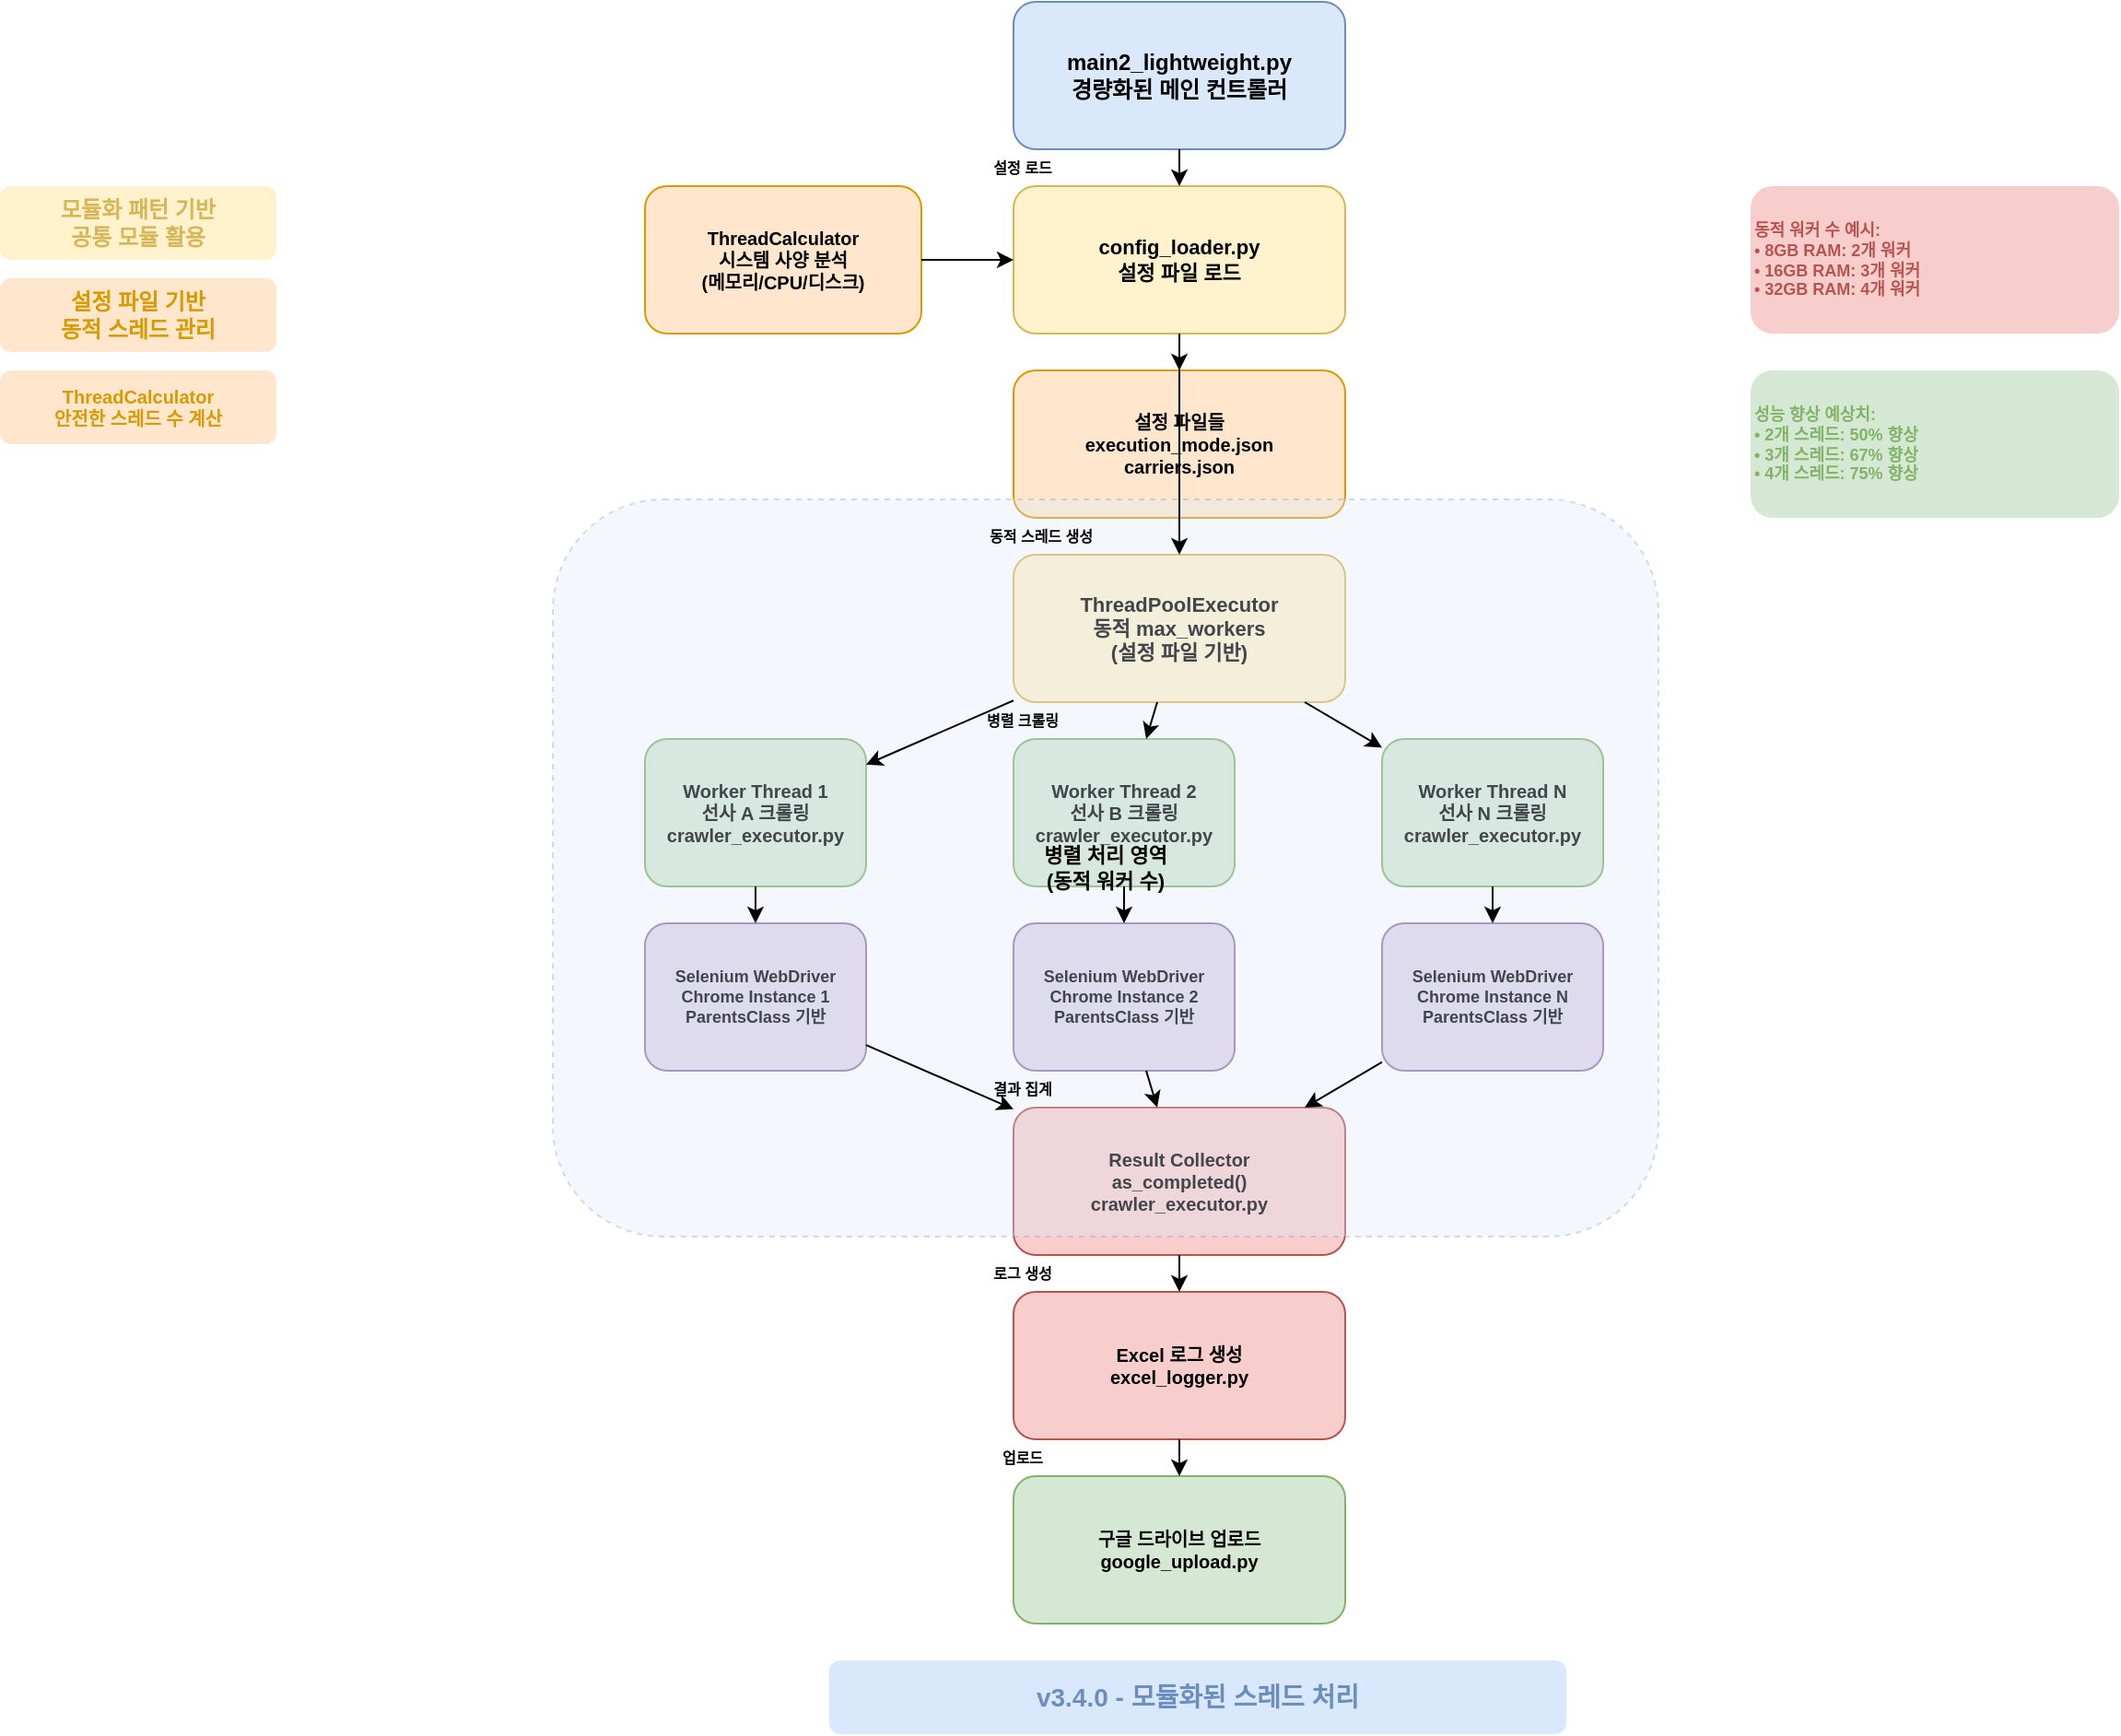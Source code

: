<?xml version="1.0" encoding="UTF-8"?>
<mxfile version="22.1.16" type="device">
  <diagram name="Threading_Architecture_v3.4.0" id="threading">
    <mxGraphModel dx="1422" dy="794" grid="1" gridSize="10" guides="1" tooltips="1" connect="1" arrows="1" fold="1" page="1" pageScale="1" pageWidth="1400" pageHeight="1000" math="0" shadow="0">
      <root>
        <mxCell id="0" />
        <mxCell id="1" parent="0" />
        
        <!-- 메인 컨트롤러 -->
        <mxCell id="main" value="main2_lightweight.py&#xa;경량화된 메인 컨트롤러" style="rounded=1;whiteSpace=wrap;html=1;fillColor=#dae8fc;strokeColor=#6c8ebf;fontSize=12;fontStyle=1;" vertex="1" parent="1">
          <mxGeometry x="600" y="50" width="180" height="80" as="geometry" />
        </mxCell>
        
        <!-- 설정 로더 -->
        <mxCell id="config_loader" value="config_loader.py&#xa;설정 파일 로드" style="rounded=1;whiteSpace=wrap;html=1;fillColor=#fff2cc;strokeColor=#d6b656;fontSize=11;fontStyle=1;" vertex="1" parent="1">
          <mxGeometry x="600" y="150" width="180" height="80" as="geometry" />
        </mxCell>
        
        <!-- 설정 파일들 -->
        <mxCell id="config_files" value="설정 파일들&#xa;execution_mode.json&#xa;carriers.json" style="rounded=1;whiteSpace=wrap;html=1;fillColor=#ffe6cc;strokeColor=#d79b00;fontSize=10;fontStyle=1;" vertex="1" parent="1">
          <mxGeometry x="600" y="250" width="180" height="80" as="geometry" />
        </mxCell>
        
        <!-- 스레드 계산기 -->
        <mxCell id="calc" value="ThreadCalculator&#xa;시스템 사양 분석&#xa;(메모리/CPU/디스크)" style="rounded=1;whiteSpace=wrap;html=1;fillColor=#ffe6cc;strokeColor=#d79b00;fontSize=10;fontStyle=1;" vertex="1" parent="1">
          <mxGeometry x="400" y="150" width="150" height="80" as="geometry" />
        </mxCell>
        
        <!-- 동적 스레드 풀 -->
        <mxCell id="pool" value="ThreadPoolExecutor&#xa;동적 max_workers&#xa;(설정 파일 기반)" style="rounded=1;whiteSpace=wrap;html=1;fillColor=#fff2cc;strokeColor=#d6b656;fontSize=11;fontStyle=1;" vertex="1" parent="1">
          <mxGeometry x="600" y="350" width="180" height="80" as="geometry" />
        </mxCell>
        
        <!-- 워커 스레드들 (동적) -->
        <mxCell id="worker1" value="Worker Thread 1&#xa;선사 A 크롤링&#xa;crawler_executor.py" style="rounded=1;whiteSpace=wrap;html=1;fillColor=#d5e8d4;strokeColor=#82b366;fontSize=10;fontStyle=1;" vertex="1" parent="1">
          <mxGeometry x="400" y="450" width="120" height="80" as="geometry" />
        </mxCell>
        
        <mxCell id="worker2" value="Worker Thread 2&#xa;선사 B 크롤링&#xa;crawler_executor.py" style="rounded=1;whiteSpace=wrap;html=1;fillColor=#d5e8d4;strokeColor=#82b366;fontSize=10;fontStyle=1;" vertex="1" parent="1">
          <mxGeometry x="600" y="450" width="120" height="80" as="geometry" />
        </mxCell>
        
        <mxCell id="worker3" value="Worker Thread N&#xa;선사 N 크롤링&#xa;crawler_executor.py" style="rounded=1;whiteSpace=wrap;html=1;fillColor=#d5e8d4;strokeColor=#82b366;fontSize=10;fontStyle=1;" vertex="1" parent="1">
          <mxGeometry x="800" y="450" width="120" height="80" as="geometry" />
        </mxCell>
        
        <!-- 크롤러 인스턴스들 -->
        <mxCell id="crawler1" value="Selenium WebDriver&#xa;Chrome Instance 1&#xa;ParentsClass 기반" style="rounded=1;whiteSpace=wrap;html=1;fillColor=#e1d5e7;strokeColor=#9673a6;fontSize=9;fontStyle=1;" vertex="1" parent="1">
          <mxGeometry x="400" y="550" width="120" height="80" as="geometry" />
        </mxCell>
        
        <mxCell id="crawler2" value="Selenium WebDriver&#xa;Chrome Instance 2&#xa;ParentsClass 기반" style="rounded=1;whiteSpace=wrap;html=1;fillColor=#e1d5e7;strokeColor=#9673a6;fontSize=9;fontStyle=1;" vertex="1" parent="1">
          <mxGeometry x="600" y="550" width="120" height="80" as="geometry" />
        </mxCell>
        
        <mxCell id="crawler3" value="Selenium WebDriver&#xa;Chrome Instance N&#xa;ParentsClass 기반" style="rounded=1;whiteSpace=wrap;html=1;fillColor=#e1d5e7;strokeColor=#9673a6;fontSize=9;fontStyle=1;" vertex="1" parent="1">
          <mxGeometry x="800" y="550" width="120" height="80" as="geometry" />
        </mxCell>
        
        <!-- 결과 수집 -->
        <mxCell id="collector" value="Result Collector&#xa;as_completed()&#xa;crawler_executor.py" style="rounded=1;whiteSpace=wrap;html=1;fillColor=#f8cecc;strokeColor=#b85450;fontSize=10;fontStyle=1;" vertex="1" parent="1">
          <mxGeometry x="600" y="650" width="180" height="80" as="geometry" />
        </mxCell>
        
        <!-- 엑셀 로그 -->
        <mxCell id="excel_log" value="Excel 로그 생성&#xa;excel_logger.py" style="rounded=1;whiteSpace=wrap;html=1;fillColor=#f8cecc;strokeColor=#b85450;fontSize=10;fontStyle=1;" vertex="1" parent="1">
          <mxGeometry x="600" y="750" width="180" height="80" as="geometry" />
        </mxCell>
        
        <!-- 구글 업로드 -->
        <mxCell id="google_upload" value="구글 드라이브 업로드&#xa;google_upload.py" style="rounded=1;whiteSpace=wrap;html=1;fillColor=#d5e8d4;strokeColor=#82b366;fontSize=10;fontStyle=1;" vertex="1" parent="1">
          <mxGeometry x="600" y="850" width="180" height="80" as="geometry" />
        </mxCell>
        
        <!-- 병렬 처리 영역 표시 -->
        <mxCell id="parallel_area" value="병렬 처리 영역&#xa;(동적 워커 수)" style="rounded=1;whiteSpace=wrap;html=1;fillColor=#dae8fc;strokeColor=#6c8ebf;fontSize=11;fontStyle=1;dashed=1;opacity=30;" vertex="1" parent="1">
          <mxGeometry x="350" y="320" width="600" height="400" as="geometry" />
        </mxCell>
        
        <!-- 연결선들 -->
        <mxCell id="edge1" edge="1" parent="1" source="main" target="config_loader">
          <mxGeometry relative="1" as="geometry" />
        </mxCell>
        
        <mxCell id="edge2" edge="1" parent="1" source="config_loader" target="config_files">
          <mxGeometry relative="1" as="geometry" />
        </mxCell>
        
        <mxCell id="edge3" edge="1" parent="1" source="calc" target="config_loader">
          <mxGeometry relative="1" as="geometry" />
        </mxCell>
        
        <mxCell id="edge4" edge="1" parent="1" source="config_loader" target="pool">
          <mxGeometry relative="1" as="geometry" />
        </mxCell>
        
        <mxCell id="edge5" edge="1" parent="1" source="pool" target="worker1">
          <mxGeometry relative="1" as="geometry" />
        </mxCell>
        
        <mxCell id="edge6" edge="1" parent="1" source="pool" target="worker2">
          <mxGeometry relative="1" as="geometry" />
        </mxCell>
        
        <mxCell id="edge7" edge="1" parent="1" source="pool" target="worker3">
          <mxGeometry relative="1" as="geometry" />
        </mxCell>
        
        <mxCell id="edge8" edge="1" parent="1" source="worker1" target="crawler1">
          <mxGeometry relative="1" as="geometry" />
        </mxCell>
        
        <mxCell id="edge9" edge="1" parent="1" source="worker2" target="crawler2">
          <mxGeometry relative="1" as="geometry" />
        </mxCell>
        
        <mxCell id="edge10" edge="1" parent="1" source="worker3" target="crawler3">
          <mxGeometry relative="1" as="geometry" />
        </mxCell>
        
        <mxCell id="edge11" edge="1" parent="1" source="crawler1" target="collector">
          <mxGeometry relative="1" as="geometry" />
        </mxCell>
        
        <mxCell id="edge12" edge="1" parent="1" source="crawler2" target="collector">
          <mxGeometry relative="1" as="geometry" />
        </mxCell>
        
        <mxCell id="edge13" edge="1" parent="1" source="crawler3" target="collector">
          <mxGeometry relative="1" as="geometry" />
        </mxCell>
        
        <mxCell id="edge14" edge="1" parent="1" source="collector" target="excel_log">
          <mxGeometry relative="1" as="geometry" />
        </mxCell>
        
        <mxCell id="edge15" edge="1" parent="1" source="excel_log" target="google_upload">
          <mxGeometry relative="1" as="geometry" />
        </mxCell>
        
        <!-- 레이블들 -->
        <mxCell id="label1" value="설정 로드" style="text;html=1;strokeColor=none;fillColor=none;align=center;verticalAlign=middle;whiteSpace=wrap;rounded=0;fontSize=8;fontStyle=1;" vertex="1" parent="1">
          <mxGeometry x="575" y="130" width="60" height="20" as="geometry" />
        </mxCell>
        
        <mxCell id="label2" value="동적 스레드 생성" style="text;html=1;strokeColor=none;fillColor=none;align=center;verticalAlign=middle;whiteSpace=wrap;rounded=0;fontSize=8;fontStyle=1;" vertex="1" parent="1">
          <mxGeometry x="575" y="330" width="80" height="20" as="geometry" />
        </mxCell>
        
        <mxCell id="label3" value="병렬 크롤링" style="text;html=1;strokeColor=none;fillColor=none;align=center;verticalAlign=middle;whiteSpace=wrap;rounded=0;fontSize=8;fontStyle=1;" vertex="1" parent="1">
          <mxGeometry x="575" y="430" width="60" height="20" as="geometry" />
        </mxCell>
        
        <mxCell id="label4" value="결과 집계" style="text:html=1;strokeColor=none;fillColor=none;align=center;verticalAlign=middle;whiteSpace=wrap;rounded=0;fontSize=8;fontStyle=1;" vertex="1" parent="1">
          <mxGeometry x="575" y="630" width="60" height="20" as="geometry" />
        </mxCell>
        
        <mxCell id="label5" value="로그 생성" style="text;html=1;strokeColor=none;fillColor=none;align=center;verticalAlign=middle;whiteSpace=wrap;rounded=0;fontSize=8;fontStyle=1;" vertex="1" parent="1">
          <mxGeometry x="575" y="730" width="60" height="20" as="geometry" />
        </mxCell>
        
        <mxCell id="label6" value="업로드" style="text;html=1;strokeColor=none;fillColor=none;align=center;verticalAlign=middle;whiteSpace=wrap;rounded=0;fontSize=8;fontStyle=1;" vertex="1" parent="1">
          <mxGeometry x="575" y="830" width="60" height="20" as="geometry" />
        </mxCell>
        
        <!-- 모듈화 패턴 표시 -->
        <mxCell id="module_label" value="모듈화 패턴 기반&#xa;공통 모듈 활용" style="text;html=1;strokeColor=none;fillColor=#fff2cc;align=center;verticalAlign=middle;whiteSpace=wrap;rounded=1;fontSize=12;fontStyle=1;fontColor=#d6b656;" vertex="1" parent="1">
          <mxGeometry x="50" y="150" width="150" height="40" as="geometry" />
        </mxCell>
        
        <!-- 설정 파일 기반 표시 -->
        <mxCell id="config_label" value="설정 파일 기반&#xa;동적 스레드 관리" style="text;html=1;strokeColor=none;fillColor=#ffe6cc;align=center;verticalAlign=middle;whiteSpace=wrap;rounded=1;fontSize=12;fontStyle=1;fontColor=#d79b00;" vertex="1" parent="1">
          <mxGeometry x="50" y="200" width="150" height="40" as="geometry" />
        </mxCell>
        
        <!-- 안전성 표시 -->
        <mxCell id="safety_label" value="ThreadCalculator&#xa;안전한 스레드 수 계산" style="text;html=1;strokeColor=none;fillColor=#ffe6cc;align=center;verticalAlign=middle;whiteSpace=wrap;rounded=1;fontSize=10;fontStyle=1;fontColor=#d79b00;" vertex="1" parent="1">
          <mxGeometry x="50" y="250" width="150" height="40" as="geometry" />
        </mxCell>
        
        <!-- 버전 정보 -->
        <mxCell id="version" value="v3.4.0 - 모듈화된 스레드 처리" style="text;html=1;strokeColor=none;fillColor=#dae8fc;align=center;verticalAlign=middle;whiteSpace=wrap;rounded=1;fontSize=14;fontStyle=1;fontColor=#6c8ebf;" vertex="1" parent="1">
          <mxGeometry x="500" y="950" width="400" height="40" as="geometry" />
        </mxCell>
        
        <!-- 스레드 수 예시 -->
        <mxCell id="thread_example" value="동적 워커 수 예시:&#xa;• 8GB RAM: 2개 워커&#xa;• 16GB RAM: 3개 워커&#xa;• 32GB RAM: 4개 워커" style="text;html=1;strokeColor=none;fillColor=#f8cecc;align=left;verticalAlign=middle;whiteSpace=wrap;rounded=1;fontSize=9;fontStyle=1;fontColor=#b85450;" vertex="1" parent="1">
          <mxGeometry x="1000" y="150" width="200" height="80" as="geometry" />
        </mxCell>
        
        <!-- 성능 향상 표시 -->
        <mxCell id="performance" value="성능 향상 예상치:&#xa;• 2개 스레드: 50% 향상&#xa;• 3개 스레드: 67% 향상&#xa;• 4개 스레드: 75% 향상" style="text;html=1;strokeColor=none;fillColor=#d5e8d4;align=left;verticalAlign=middle;whiteSpace=wrap;rounded=1;fontSize=9;fontStyle=1;fontColor=#82b366;" vertex="1" parent="1">
          <mxGeometry x="1000" y="250" width="200" height="80" as="geometry" />
        </mxCell>
        
      </root>
    </mxGraphModel>
  </diagram>
</mxfile>
